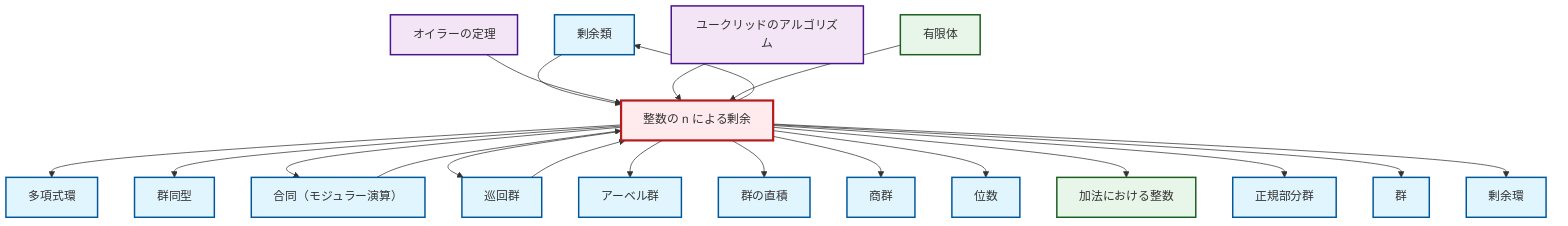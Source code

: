 graph TD
    classDef definition fill:#e1f5fe,stroke:#01579b,stroke-width:2px
    classDef theorem fill:#f3e5f5,stroke:#4a148c,stroke-width:2px
    classDef axiom fill:#fff3e0,stroke:#e65100,stroke-width:2px
    classDef example fill:#e8f5e9,stroke:#1b5e20,stroke-width:2px
    classDef current fill:#ffebee,stroke:#b71c1c,stroke-width:3px
    def-coset["剰余類"]:::definition
    def-polynomial-ring["多項式環"]:::definition
    def-cyclic-group["巡回群"]:::definition
    def-abelian-group["アーベル群"]:::definition
    def-group["群"]:::definition
    def-congruence["合同（モジュラー演算）"]:::definition
    def-quotient-group["商群"]:::definition
    def-quotient-ring["剰余環"]:::definition
    ex-quotient-integers-mod-n["整数の n による剰余"]:::example
    ex-finite-field["有限体"]:::example
    def-isomorphism["群同型"]:::definition
    thm-euler["オイラーの定理"]:::theorem
    def-direct-product["群の直積"]:::definition
    thm-euclidean-algorithm["ユークリッドのアルゴリズム"]:::theorem
    def-order["位数"]:::definition
    def-normal-subgroup["正規部分群"]:::definition
    ex-integers-addition["加法における整数"]:::example
    ex-quotient-integers-mod-n --> def-polynomial-ring
    ex-quotient-integers-mod-n --> def-isomorphism
    ex-quotient-integers-mod-n --> def-congruence
    ex-quotient-integers-mod-n --> def-cyclic-group
    def-coset --> ex-quotient-integers-mod-n
    ex-quotient-integers-mod-n --> def-abelian-group
    def-congruence --> ex-quotient-integers-mod-n
    ex-quotient-integers-mod-n --> def-direct-product
    ex-quotient-integers-mod-n --> def-coset
    ex-quotient-integers-mod-n --> def-quotient-group
    ex-quotient-integers-mod-n --> def-order
    ex-quotient-integers-mod-n --> ex-integers-addition
    ex-quotient-integers-mod-n --> def-normal-subgroup
    ex-quotient-integers-mod-n --> def-group
    thm-euler --> ex-quotient-integers-mod-n
    thm-euclidean-algorithm --> ex-quotient-integers-mod-n
    ex-finite-field --> ex-quotient-integers-mod-n
    ex-quotient-integers-mod-n --> def-quotient-ring
    def-cyclic-group --> ex-quotient-integers-mod-n
    class ex-quotient-integers-mod-n current